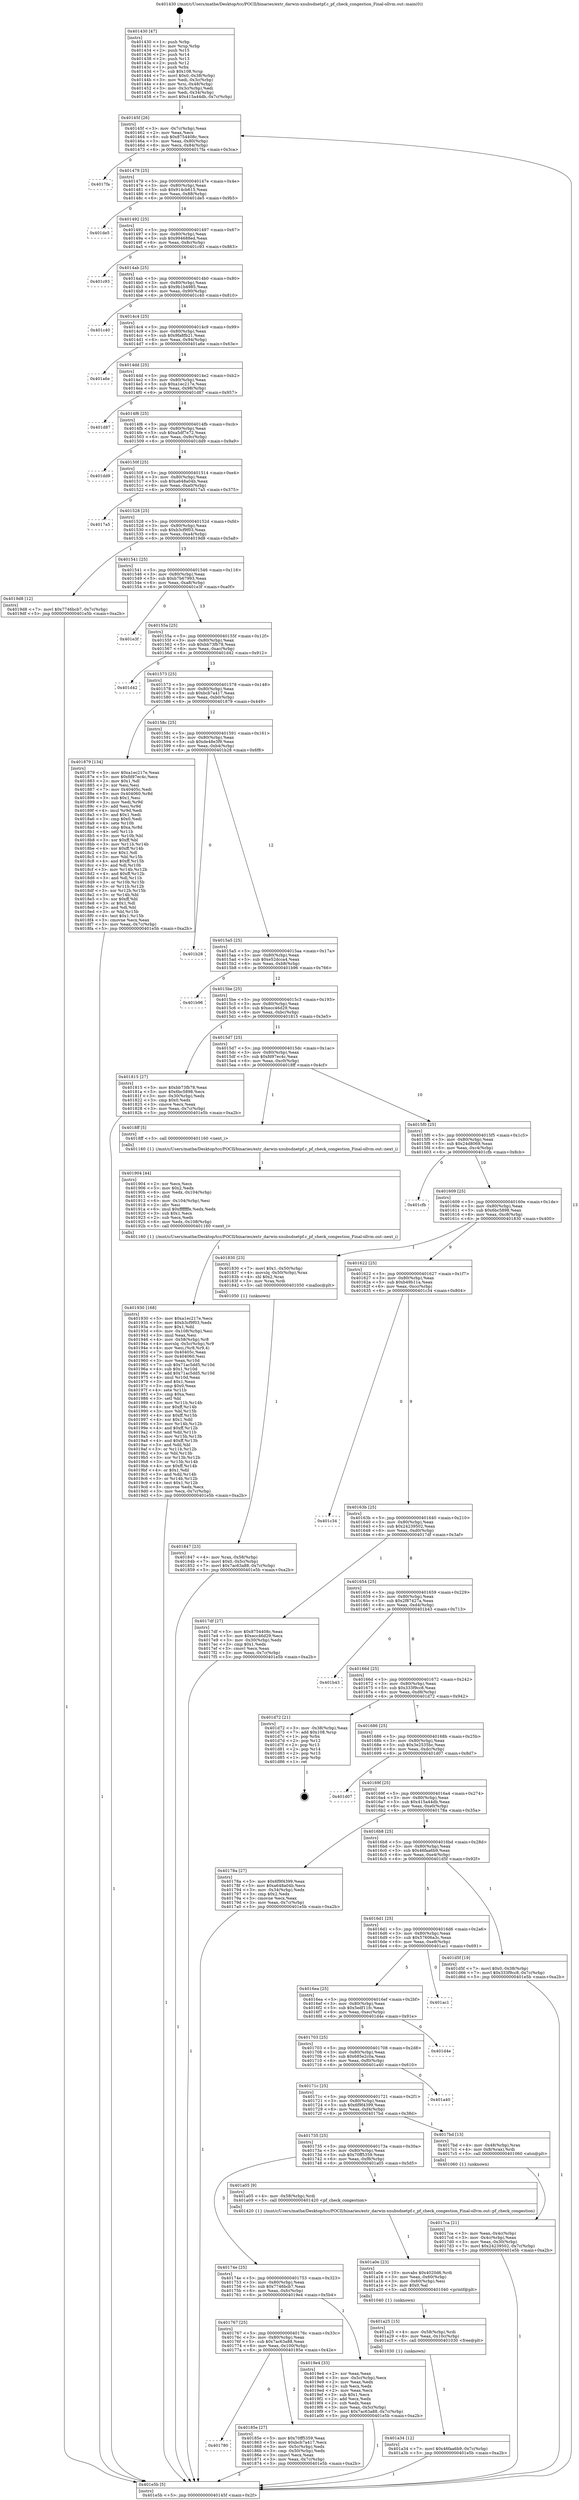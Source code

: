 digraph "0x401430" {
  label = "0x401430 (/mnt/c/Users/mathe/Desktop/tcc/POCII/binaries/extr_darwin-xnubsdnetpf.c_pf_check_congestion_Final-ollvm.out::main(0))"
  labelloc = "t"
  node[shape=record]

  Entry [label="",width=0.3,height=0.3,shape=circle,fillcolor=black,style=filled]
  "0x40145f" [label="{
     0x40145f [26]\l
     | [instrs]\l
     &nbsp;&nbsp;0x40145f \<+3\>: mov -0x7c(%rbp),%eax\l
     &nbsp;&nbsp;0x401462 \<+2\>: mov %eax,%ecx\l
     &nbsp;&nbsp;0x401464 \<+6\>: sub $0x8754408c,%ecx\l
     &nbsp;&nbsp;0x40146a \<+3\>: mov %eax,-0x80(%rbp)\l
     &nbsp;&nbsp;0x40146d \<+6\>: mov %ecx,-0x84(%rbp)\l
     &nbsp;&nbsp;0x401473 \<+6\>: je 00000000004017fa \<main+0x3ca\>\l
  }"]
  "0x4017fa" [label="{
     0x4017fa\l
  }", style=dashed]
  "0x401479" [label="{
     0x401479 [25]\l
     | [instrs]\l
     &nbsp;&nbsp;0x401479 \<+5\>: jmp 000000000040147e \<main+0x4e\>\l
     &nbsp;&nbsp;0x40147e \<+3\>: mov -0x80(%rbp),%eax\l
     &nbsp;&nbsp;0x401481 \<+5\>: sub $0x914cb615,%eax\l
     &nbsp;&nbsp;0x401486 \<+6\>: mov %eax,-0x88(%rbp)\l
     &nbsp;&nbsp;0x40148c \<+6\>: je 0000000000401de5 \<main+0x9b5\>\l
  }"]
  Exit [label="",width=0.3,height=0.3,shape=circle,fillcolor=black,style=filled,peripheries=2]
  "0x401de5" [label="{
     0x401de5\l
  }", style=dashed]
  "0x401492" [label="{
     0x401492 [25]\l
     | [instrs]\l
     &nbsp;&nbsp;0x401492 \<+5\>: jmp 0000000000401497 \<main+0x67\>\l
     &nbsp;&nbsp;0x401497 \<+3\>: mov -0x80(%rbp),%eax\l
     &nbsp;&nbsp;0x40149a \<+5\>: sub $0x994688ed,%eax\l
     &nbsp;&nbsp;0x40149f \<+6\>: mov %eax,-0x8c(%rbp)\l
     &nbsp;&nbsp;0x4014a5 \<+6\>: je 0000000000401c93 \<main+0x863\>\l
  }"]
  "0x401a34" [label="{
     0x401a34 [12]\l
     | [instrs]\l
     &nbsp;&nbsp;0x401a34 \<+7\>: movl $0x46faa6b9,-0x7c(%rbp)\l
     &nbsp;&nbsp;0x401a3b \<+5\>: jmp 0000000000401e5b \<main+0xa2b\>\l
  }"]
  "0x401c93" [label="{
     0x401c93\l
  }", style=dashed]
  "0x4014ab" [label="{
     0x4014ab [25]\l
     | [instrs]\l
     &nbsp;&nbsp;0x4014ab \<+5\>: jmp 00000000004014b0 \<main+0x80\>\l
     &nbsp;&nbsp;0x4014b0 \<+3\>: mov -0x80(%rbp),%eax\l
     &nbsp;&nbsp;0x4014b3 \<+5\>: sub $0x9b1b4985,%eax\l
     &nbsp;&nbsp;0x4014b8 \<+6\>: mov %eax,-0x90(%rbp)\l
     &nbsp;&nbsp;0x4014be \<+6\>: je 0000000000401c40 \<main+0x810\>\l
  }"]
  "0x401a25" [label="{
     0x401a25 [15]\l
     | [instrs]\l
     &nbsp;&nbsp;0x401a25 \<+4\>: mov -0x58(%rbp),%rdi\l
     &nbsp;&nbsp;0x401a29 \<+6\>: mov %eax,-0x10c(%rbp)\l
     &nbsp;&nbsp;0x401a2f \<+5\>: call 0000000000401030 \<free@plt\>\l
     | [calls]\l
     &nbsp;&nbsp;0x401030 \{1\} (unknown)\l
  }"]
  "0x401c40" [label="{
     0x401c40\l
  }", style=dashed]
  "0x4014c4" [label="{
     0x4014c4 [25]\l
     | [instrs]\l
     &nbsp;&nbsp;0x4014c4 \<+5\>: jmp 00000000004014c9 \<main+0x99\>\l
     &nbsp;&nbsp;0x4014c9 \<+3\>: mov -0x80(%rbp),%eax\l
     &nbsp;&nbsp;0x4014cc \<+5\>: sub $0x9fa8fb21,%eax\l
     &nbsp;&nbsp;0x4014d1 \<+6\>: mov %eax,-0x94(%rbp)\l
     &nbsp;&nbsp;0x4014d7 \<+6\>: je 0000000000401a6e \<main+0x63e\>\l
  }"]
  "0x401a0e" [label="{
     0x401a0e [23]\l
     | [instrs]\l
     &nbsp;&nbsp;0x401a0e \<+10\>: movabs $0x4020d6,%rdi\l
     &nbsp;&nbsp;0x401a18 \<+3\>: mov %eax,-0x60(%rbp)\l
     &nbsp;&nbsp;0x401a1b \<+3\>: mov -0x60(%rbp),%esi\l
     &nbsp;&nbsp;0x401a1e \<+2\>: mov $0x0,%al\l
     &nbsp;&nbsp;0x401a20 \<+5\>: call 0000000000401040 \<printf@plt\>\l
     | [calls]\l
     &nbsp;&nbsp;0x401040 \{1\} (unknown)\l
  }"]
  "0x401a6e" [label="{
     0x401a6e\l
  }", style=dashed]
  "0x4014dd" [label="{
     0x4014dd [25]\l
     | [instrs]\l
     &nbsp;&nbsp;0x4014dd \<+5\>: jmp 00000000004014e2 \<main+0xb2\>\l
     &nbsp;&nbsp;0x4014e2 \<+3\>: mov -0x80(%rbp),%eax\l
     &nbsp;&nbsp;0x4014e5 \<+5\>: sub $0xa1ec217e,%eax\l
     &nbsp;&nbsp;0x4014ea \<+6\>: mov %eax,-0x98(%rbp)\l
     &nbsp;&nbsp;0x4014f0 \<+6\>: je 0000000000401d87 \<main+0x957\>\l
  }"]
  "0x401930" [label="{
     0x401930 [168]\l
     | [instrs]\l
     &nbsp;&nbsp;0x401930 \<+5\>: mov $0xa1ec217e,%ecx\l
     &nbsp;&nbsp;0x401935 \<+5\>: mov $0xb3cf9f03,%edx\l
     &nbsp;&nbsp;0x40193a \<+3\>: mov $0x1,%dil\l
     &nbsp;&nbsp;0x40193d \<+6\>: mov -0x108(%rbp),%esi\l
     &nbsp;&nbsp;0x401943 \<+3\>: imul %eax,%esi\l
     &nbsp;&nbsp;0x401946 \<+4\>: mov -0x58(%rbp),%r8\l
     &nbsp;&nbsp;0x40194a \<+4\>: movslq -0x5c(%rbp),%r9\l
     &nbsp;&nbsp;0x40194e \<+4\>: mov %esi,(%r8,%r9,4)\l
     &nbsp;&nbsp;0x401952 \<+7\>: mov 0x40405c,%eax\l
     &nbsp;&nbsp;0x401959 \<+7\>: mov 0x404060,%esi\l
     &nbsp;&nbsp;0x401960 \<+3\>: mov %eax,%r10d\l
     &nbsp;&nbsp;0x401963 \<+7\>: sub $0x71ac5dd5,%r10d\l
     &nbsp;&nbsp;0x40196a \<+4\>: sub $0x1,%r10d\l
     &nbsp;&nbsp;0x40196e \<+7\>: add $0x71ac5dd5,%r10d\l
     &nbsp;&nbsp;0x401975 \<+4\>: imul %r10d,%eax\l
     &nbsp;&nbsp;0x401979 \<+3\>: and $0x1,%eax\l
     &nbsp;&nbsp;0x40197c \<+3\>: cmp $0x0,%eax\l
     &nbsp;&nbsp;0x40197f \<+4\>: sete %r11b\l
     &nbsp;&nbsp;0x401983 \<+3\>: cmp $0xa,%esi\l
     &nbsp;&nbsp;0x401986 \<+3\>: setl %bl\l
     &nbsp;&nbsp;0x401989 \<+3\>: mov %r11b,%r14b\l
     &nbsp;&nbsp;0x40198c \<+4\>: xor $0xff,%r14b\l
     &nbsp;&nbsp;0x401990 \<+3\>: mov %bl,%r15b\l
     &nbsp;&nbsp;0x401993 \<+4\>: xor $0xff,%r15b\l
     &nbsp;&nbsp;0x401997 \<+4\>: xor $0x1,%dil\l
     &nbsp;&nbsp;0x40199b \<+3\>: mov %r14b,%r12b\l
     &nbsp;&nbsp;0x40199e \<+4\>: and $0xff,%r12b\l
     &nbsp;&nbsp;0x4019a2 \<+3\>: and %dil,%r11b\l
     &nbsp;&nbsp;0x4019a5 \<+3\>: mov %r15b,%r13b\l
     &nbsp;&nbsp;0x4019a8 \<+4\>: and $0xff,%r13b\l
     &nbsp;&nbsp;0x4019ac \<+3\>: and %dil,%bl\l
     &nbsp;&nbsp;0x4019af \<+3\>: or %r11b,%r12b\l
     &nbsp;&nbsp;0x4019b2 \<+3\>: or %bl,%r13b\l
     &nbsp;&nbsp;0x4019b5 \<+3\>: xor %r13b,%r12b\l
     &nbsp;&nbsp;0x4019b8 \<+3\>: or %r15b,%r14b\l
     &nbsp;&nbsp;0x4019bb \<+4\>: xor $0xff,%r14b\l
     &nbsp;&nbsp;0x4019bf \<+4\>: or $0x1,%dil\l
     &nbsp;&nbsp;0x4019c3 \<+3\>: and %dil,%r14b\l
     &nbsp;&nbsp;0x4019c6 \<+3\>: or %r14b,%r12b\l
     &nbsp;&nbsp;0x4019c9 \<+4\>: test $0x1,%r12b\l
     &nbsp;&nbsp;0x4019cd \<+3\>: cmovne %edx,%ecx\l
     &nbsp;&nbsp;0x4019d0 \<+3\>: mov %ecx,-0x7c(%rbp)\l
     &nbsp;&nbsp;0x4019d3 \<+5\>: jmp 0000000000401e5b \<main+0xa2b\>\l
  }"]
  "0x401d87" [label="{
     0x401d87\l
  }", style=dashed]
  "0x4014f6" [label="{
     0x4014f6 [25]\l
     | [instrs]\l
     &nbsp;&nbsp;0x4014f6 \<+5\>: jmp 00000000004014fb \<main+0xcb\>\l
     &nbsp;&nbsp;0x4014fb \<+3\>: mov -0x80(%rbp),%eax\l
     &nbsp;&nbsp;0x4014fe \<+5\>: sub $0xa5df7e72,%eax\l
     &nbsp;&nbsp;0x401503 \<+6\>: mov %eax,-0x9c(%rbp)\l
     &nbsp;&nbsp;0x401509 \<+6\>: je 0000000000401dd9 \<main+0x9a9\>\l
  }"]
  "0x401904" [label="{
     0x401904 [44]\l
     | [instrs]\l
     &nbsp;&nbsp;0x401904 \<+2\>: xor %ecx,%ecx\l
     &nbsp;&nbsp;0x401906 \<+5\>: mov $0x2,%edx\l
     &nbsp;&nbsp;0x40190b \<+6\>: mov %edx,-0x104(%rbp)\l
     &nbsp;&nbsp;0x401911 \<+1\>: cltd\l
     &nbsp;&nbsp;0x401912 \<+6\>: mov -0x104(%rbp),%esi\l
     &nbsp;&nbsp;0x401918 \<+2\>: idiv %esi\l
     &nbsp;&nbsp;0x40191a \<+6\>: imul $0xfffffffe,%edx,%edx\l
     &nbsp;&nbsp;0x401920 \<+3\>: sub $0x1,%ecx\l
     &nbsp;&nbsp;0x401923 \<+2\>: sub %ecx,%edx\l
     &nbsp;&nbsp;0x401925 \<+6\>: mov %edx,-0x108(%rbp)\l
     &nbsp;&nbsp;0x40192b \<+5\>: call 0000000000401160 \<next_i\>\l
     | [calls]\l
     &nbsp;&nbsp;0x401160 \{1\} (/mnt/c/Users/mathe/Desktop/tcc/POCII/binaries/extr_darwin-xnubsdnetpf.c_pf_check_congestion_Final-ollvm.out::next_i)\l
  }"]
  "0x401dd9" [label="{
     0x401dd9\l
  }", style=dashed]
  "0x40150f" [label="{
     0x40150f [25]\l
     | [instrs]\l
     &nbsp;&nbsp;0x40150f \<+5\>: jmp 0000000000401514 \<main+0xe4\>\l
     &nbsp;&nbsp;0x401514 \<+3\>: mov -0x80(%rbp),%eax\l
     &nbsp;&nbsp;0x401517 \<+5\>: sub $0xa648a04b,%eax\l
     &nbsp;&nbsp;0x40151c \<+6\>: mov %eax,-0xa0(%rbp)\l
     &nbsp;&nbsp;0x401522 \<+6\>: je 00000000004017a5 \<main+0x375\>\l
  }"]
  "0x401780" [label="{
     0x401780\l
  }", style=dashed]
  "0x4017a5" [label="{
     0x4017a5\l
  }", style=dashed]
  "0x401528" [label="{
     0x401528 [25]\l
     | [instrs]\l
     &nbsp;&nbsp;0x401528 \<+5\>: jmp 000000000040152d \<main+0xfd\>\l
     &nbsp;&nbsp;0x40152d \<+3\>: mov -0x80(%rbp),%eax\l
     &nbsp;&nbsp;0x401530 \<+5\>: sub $0xb3cf9f03,%eax\l
     &nbsp;&nbsp;0x401535 \<+6\>: mov %eax,-0xa4(%rbp)\l
     &nbsp;&nbsp;0x40153b \<+6\>: je 00000000004019d8 \<main+0x5a8\>\l
  }"]
  "0x40185e" [label="{
     0x40185e [27]\l
     | [instrs]\l
     &nbsp;&nbsp;0x40185e \<+5\>: mov $0x70ff5359,%eax\l
     &nbsp;&nbsp;0x401863 \<+5\>: mov $0xbcb7a417,%ecx\l
     &nbsp;&nbsp;0x401868 \<+3\>: mov -0x5c(%rbp),%edx\l
     &nbsp;&nbsp;0x40186b \<+3\>: cmp -0x50(%rbp),%edx\l
     &nbsp;&nbsp;0x40186e \<+3\>: cmovl %ecx,%eax\l
     &nbsp;&nbsp;0x401871 \<+3\>: mov %eax,-0x7c(%rbp)\l
     &nbsp;&nbsp;0x401874 \<+5\>: jmp 0000000000401e5b \<main+0xa2b\>\l
  }"]
  "0x4019d8" [label="{
     0x4019d8 [12]\l
     | [instrs]\l
     &nbsp;&nbsp;0x4019d8 \<+7\>: movl $0x7746bcb7,-0x7c(%rbp)\l
     &nbsp;&nbsp;0x4019df \<+5\>: jmp 0000000000401e5b \<main+0xa2b\>\l
  }"]
  "0x401541" [label="{
     0x401541 [25]\l
     | [instrs]\l
     &nbsp;&nbsp;0x401541 \<+5\>: jmp 0000000000401546 \<main+0x116\>\l
     &nbsp;&nbsp;0x401546 \<+3\>: mov -0x80(%rbp),%eax\l
     &nbsp;&nbsp;0x401549 \<+5\>: sub $0xb7b67993,%eax\l
     &nbsp;&nbsp;0x40154e \<+6\>: mov %eax,-0xa8(%rbp)\l
     &nbsp;&nbsp;0x401554 \<+6\>: je 0000000000401e3f \<main+0xa0f\>\l
  }"]
  "0x401767" [label="{
     0x401767 [25]\l
     | [instrs]\l
     &nbsp;&nbsp;0x401767 \<+5\>: jmp 000000000040176c \<main+0x33c\>\l
     &nbsp;&nbsp;0x40176c \<+3\>: mov -0x80(%rbp),%eax\l
     &nbsp;&nbsp;0x40176f \<+5\>: sub $0x7ac63a88,%eax\l
     &nbsp;&nbsp;0x401774 \<+6\>: mov %eax,-0x100(%rbp)\l
     &nbsp;&nbsp;0x40177a \<+6\>: je 000000000040185e \<main+0x42e\>\l
  }"]
  "0x401e3f" [label="{
     0x401e3f\l
  }", style=dashed]
  "0x40155a" [label="{
     0x40155a [25]\l
     | [instrs]\l
     &nbsp;&nbsp;0x40155a \<+5\>: jmp 000000000040155f \<main+0x12f\>\l
     &nbsp;&nbsp;0x40155f \<+3\>: mov -0x80(%rbp),%eax\l
     &nbsp;&nbsp;0x401562 \<+5\>: sub $0xbb73fb78,%eax\l
     &nbsp;&nbsp;0x401567 \<+6\>: mov %eax,-0xac(%rbp)\l
     &nbsp;&nbsp;0x40156d \<+6\>: je 0000000000401d42 \<main+0x912\>\l
  }"]
  "0x4019e4" [label="{
     0x4019e4 [33]\l
     | [instrs]\l
     &nbsp;&nbsp;0x4019e4 \<+2\>: xor %eax,%eax\l
     &nbsp;&nbsp;0x4019e6 \<+3\>: mov -0x5c(%rbp),%ecx\l
     &nbsp;&nbsp;0x4019e9 \<+2\>: mov %eax,%edx\l
     &nbsp;&nbsp;0x4019eb \<+2\>: sub %ecx,%edx\l
     &nbsp;&nbsp;0x4019ed \<+2\>: mov %eax,%ecx\l
     &nbsp;&nbsp;0x4019ef \<+3\>: sub $0x1,%ecx\l
     &nbsp;&nbsp;0x4019f2 \<+2\>: add %ecx,%edx\l
     &nbsp;&nbsp;0x4019f4 \<+2\>: sub %edx,%eax\l
     &nbsp;&nbsp;0x4019f6 \<+3\>: mov %eax,-0x5c(%rbp)\l
     &nbsp;&nbsp;0x4019f9 \<+7\>: movl $0x7ac63a88,-0x7c(%rbp)\l
     &nbsp;&nbsp;0x401a00 \<+5\>: jmp 0000000000401e5b \<main+0xa2b\>\l
  }"]
  "0x401d42" [label="{
     0x401d42\l
  }", style=dashed]
  "0x401573" [label="{
     0x401573 [25]\l
     | [instrs]\l
     &nbsp;&nbsp;0x401573 \<+5\>: jmp 0000000000401578 \<main+0x148\>\l
     &nbsp;&nbsp;0x401578 \<+3\>: mov -0x80(%rbp),%eax\l
     &nbsp;&nbsp;0x40157b \<+5\>: sub $0xbcb7a417,%eax\l
     &nbsp;&nbsp;0x401580 \<+6\>: mov %eax,-0xb0(%rbp)\l
     &nbsp;&nbsp;0x401586 \<+6\>: je 0000000000401879 \<main+0x449\>\l
  }"]
  "0x40174e" [label="{
     0x40174e [25]\l
     | [instrs]\l
     &nbsp;&nbsp;0x40174e \<+5\>: jmp 0000000000401753 \<main+0x323\>\l
     &nbsp;&nbsp;0x401753 \<+3\>: mov -0x80(%rbp),%eax\l
     &nbsp;&nbsp;0x401756 \<+5\>: sub $0x7746bcb7,%eax\l
     &nbsp;&nbsp;0x40175b \<+6\>: mov %eax,-0xfc(%rbp)\l
     &nbsp;&nbsp;0x401761 \<+6\>: je 00000000004019e4 \<main+0x5b4\>\l
  }"]
  "0x401879" [label="{
     0x401879 [134]\l
     | [instrs]\l
     &nbsp;&nbsp;0x401879 \<+5\>: mov $0xa1ec217e,%eax\l
     &nbsp;&nbsp;0x40187e \<+5\>: mov $0xfd97ec4c,%ecx\l
     &nbsp;&nbsp;0x401883 \<+2\>: mov $0x1,%dl\l
     &nbsp;&nbsp;0x401885 \<+2\>: xor %esi,%esi\l
     &nbsp;&nbsp;0x401887 \<+7\>: mov 0x40405c,%edi\l
     &nbsp;&nbsp;0x40188e \<+8\>: mov 0x404060,%r8d\l
     &nbsp;&nbsp;0x401896 \<+3\>: sub $0x1,%esi\l
     &nbsp;&nbsp;0x401899 \<+3\>: mov %edi,%r9d\l
     &nbsp;&nbsp;0x40189c \<+3\>: add %esi,%r9d\l
     &nbsp;&nbsp;0x40189f \<+4\>: imul %r9d,%edi\l
     &nbsp;&nbsp;0x4018a3 \<+3\>: and $0x1,%edi\l
     &nbsp;&nbsp;0x4018a6 \<+3\>: cmp $0x0,%edi\l
     &nbsp;&nbsp;0x4018a9 \<+4\>: sete %r10b\l
     &nbsp;&nbsp;0x4018ad \<+4\>: cmp $0xa,%r8d\l
     &nbsp;&nbsp;0x4018b1 \<+4\>: setl %r11b\l
     &nbsp;&nbsp;0x4018b5 \<+3\>: mov %r10b,%bl\l
     &nbsp;&nbsp;0x4018b8 \<+3\>: xor $0xff,%bl\l
     &nbsp;&nbsp;0x4018bb \<+3\>: mov %r11b,%r14b\l
     &nbsp;&nbsp;0x4018be \<+4\>: xor $0xff,%r14b\l
     &nbsp;&nbsp;0x4018c2 \<+3\>: xor $0x1,%dl\l
     &nbsp;&nbsp;0x4018c5 \<+3\>: mov %bl,%r15b\l
     &nbsp;&nbsp;0x4018c8 \<+4\>: and $0xff,%r15b\l
     &nbsp;&nbsp;0x4018cc \<+3\>: and %dl,%r10b\l
     &nbsp;&nbsp;0x4018cf \<+3\>: mov %r14b,%r12b\l
     &nbsp;&nbsp;0x4018d2 \<+4\>: and $0xff,%r12b\l
     &nbsp;&nbsp;0x4018d6 \<+3\>: and %dl,%r11b\l
     &nbsp;&nbsp;0x4018d9 \<+3\>: or %r10b,%r15b\l
     &nbsp;&nbsp;0x4018dc \<+3\>: or %r11b,%r12b\l
     &nbsp;&nbsp;0x4018df \<+3\>: xor %r12b,%r15b\l
     &nbsp;&nbsp;0x4018e2 \<+3\>: or %r14b,%bl\l
     &nbsp;&nbsp;0x4018e5 \<+3\>: xor $0xff,%bl\l
     &nbsp;&nbsp;0x4018e8 \<+3\>: or $0x1,%dl\l
     &nbsp;&nbsp;0x4018eb \<+2\>: and %dl,%bl\l
     &nbsp;&nbsp;0x4018ed \<+3\>: or %bl,%r15b\l
     &nbsp;&nbsp;0x4018f0 \<+4\>: test $0x1,%r15b\l
     &nbsp;&nbsp;0x4018f4 \<+3\>: cmovne %ecx,%eax\l
     &nbsp;&nbsp;0x4018f7 \<+3\>: mov %eax,-0x7c(%rbp)\l
     &nbsp;&nbsp;0x4018fa \<+5\>: jmp 0000000000401e5b \<main+0xa2b\>\l
  }"]
  "0x40158c" [label="{
     0x40158c [25]\l
     | [instrs]\l
     &nbsp;&nbsp;0x40158c \<+5\>: jmp 0000000000401591 \<main+0x161\>\l
     &nbsp;&nbsp;0x401591 \<+3\>: mov -0x80(%rbp),%eax\l
     &nbsp;&nbsp;0x401594 \<+5\>: sub $0xde48e3f9,%eax\l
     &nbsp;&nbsp;0x401599 \<+6\>: mov %eax,-0xb4(%rbp)\l
     &nbsp;&nbsp;0x40159f \<+6\>: je 0000000000401b28 \<main+0x6f8\>\l
  }"]
  "0x401a05" [label="{
     0x401a05 [9]\l
     | [instrs]\l
     &nbsp;&nbsp;0x401a05 \<+4\>: mov -0x58(%rbp),%rdi\l
     &nbsp;&nbsp;0x401a09 \<+5\>: call 0000000000401420 \<pf_check_congestion\>\l
     | [calls]\l
     &nbsp;&nbsp;0x401420 \{1\} (/mnt/c/Users/mathe/Desktop/tcc/POCII/binaries/extr_darwin-xnubsdnetpf.c_pf_check_congestion_Final-ollvm.out::pf_check_congestion)\l
  }"]
  "0x401b28" [label="{
     0x401b28\l
  }", style=dashed]
  "0x4015a5" [label="{
     0x4015a5 [25]\l
     | [instrs]\l
     &nbsp;&nbsp;0x4015a5 \<+5\>: jmp 00000000004015aa \<main+0x17a\>\l
     &nbsp;&nbsp;0x4015aa \<+3\>: mov -0x80(%rbp),%eax\l
     &nbsp;&nbsp;0x4015ad \<+5\>: sub $0xe52dcca4,%eax\l
     &nbsp;&nbsp;0x4015b2 \<+6\>: mov %eax,-0xb8(%rbp)\l
     &nbsp;&nbsp;0x4015b8 \<+6\>: je 0000000000401b96 \<main+0x766\>\l
  }"]
  "0x401847" [label="{
     0x401847 [23]\l
     | [instrs]\l
     &nbsp;&nbsp;0x401847 \<+4\>: mov %rax,-0x58(%rbp)\l
     &nbsp;&nbsp;0x40184b \<+7\>: movl $0x0,-0x5c(%rbp)\l
     &nbsp;&nbsp;0x401852 \<+7\>: movl $0x7ac63a88,-0x7c(%rbp)\l
     &nbsp;&nbsp;0x401859 \<+5\>: jmp 0000000000401e5b \<main+0xa2b\>\l
  }"]
  "0x401b96" [label="{
     0x401b96\l
  }", style=dashed]
  "0x4015be" [label="{
     0x4015be [25]\l
     | [instrs]\l
     &nbsp;&nbsp;0x4015be \<+5\>: jmp 00000000004015c3 \<main+0x193\>\l
     &nbsp;&nbsp;0x4015c3 \<+3\>: mov -0x80(%rbp),%eax\l
     &nbsp;&nbsp;0x4015c6 \<+5\>: sub $0xecc46d29,%eax\l
     &nbsp;&nbsp;0x4015cb \<+6\>: mov %eax,-0xbc(%rbp)\l
     &nbsp;&nbsp;0x4015d1 \<+6\>: je 0000000000401815 \<main+0x3e5\>\l
  }"]
  "0x4017ca" [label="{
     0x4017ca [21]\l
     | [instrs]\l
     &nbsp;&nbsp;0x4017ca \<+3\>: mov %eax,-0x4c(%rbp)\l
     &nbsp;&nbsp;0x4017cd \<+3\>: mov -0x4c(%rbp),%eax\l
     &nbsp;&nbsp;0x4017d0 \<+3\>: mov %eax,-0x30(%rbp)\l
     &nbsp;&nbsp;0x4017d3 \<+7\>: movl $0x24239502,-0x7c(%rbp)\l
     &nbsp;&nbsp;0x4017da \<+5\>: jmp 0000000000401e5b \<main+0xa2b\>\l
  }"]
  "0x401815" [label="{
     0x401815 [27]\l
     | [instrs]\l
     &nbsp;&nbsp;0x401815 \<+5\>: mov $0xbb73fb78,%eax\l
     &nbsp;&nbsp;0x40181a \<+5\>: mov $0x6bc5898,%ecx\l
     &nbsp;&nbsp;0x40181f \<+3\>: mov -0x30(%rbp),%edx\l
     &nbsp;&nbsp;0x401822 \<+3\>: cmp $0x0,%edx\l
     &nbsp;&nbsp;0x401825 \<+3\>: cmove %ecx,%eax\l
     &nbsp;&nbsp;0x401828 \<+3\>: mov %eax,-0x7c(%rbp)\l
     &nbsp;&nbsp;0x40182b \<+5\>: jmp 0000000000401e5b \<main+0xa2b\>\l
  }"]
  "0x4015d7" [label="{
     0x4015d7 [25]\l
     | [instrs]\l
     &nbsp;&nbsp;0x4015d7 \<+5\>: jmp 00000000004015dc \<main+0x1ac\>\l
     &nbsp;&nbsp;0x4015dc \<+3\>: mov -0x80(%rbp),%eax\l
     &nbsp;&nbsp;0x4015df \<+5\>: sub $0xfd97ec4c,%eax\l
     &nbsp;&nbsp;0x4015e4 \<+6\>: mov %eax,-0xc0(%rbp)\l
     &nbsp;&nbsp;0x4015ea \<+6\>: je 00000000004018ff \<main+0x4cf\>\l
  }"]
  "0x401735" [label="{
     0x401735 [25]\l
     | [instrs]\l
     &nbsp;&nbsp;0x401735 \<+5\>: jmp 000000000040173a \<main+0x30a\>\l
     &nbsp;&nbsp;0x40173a \<+3\>: mov -0x80(%rbp),%eax\l
     &nbsp;&nbsp;0x40173d \<+5\>: sub $0x70ff5359,%eax\l
     &nbsp;&nbsp;0x401742 \<+6\>: mov %eax,-0xf8(%rbp)\l
     &nbsp;&nbsp;0x401748 \<+6\>: je 0000000000401a05 \<main+0x5d5\>\l
  }"]
  "0x4018ff" [label="{
     0x4018ff [5]\l
     | [instrs]\l
     &nbsp;&nbsp;0x4018ff \<+5\>: call 0000000000401160 \<next_i\>\l
     | [calls]\l
     &nbsp;&nbsp;0x401160 \{1\} (/mnt/c/Users/mathe/Desktop/tcc/POCII/binaries/extr_darwin-xnubsdnetpf.c_pf_check_congestion_Final-ollvm.out::next_i)\l
  }"]
  "0x4015f0" [label="{
     0x4015f0 [25]\l
     | [instrs]\l
     &nbsp;&nbsp;0x4015f0 \<+5\>: jmp 00000000004015f5 \<main+0x1c5\>\l
     &nbsp;&nbsp;0x4015f5 \<+3\>: mov -0x80(%rbp),%eax\l
     &nbsp;&nbsp;0x4015f8 \<+5\>: sub $0x24d8069,%eax\l
     &nbsp;&nbsp;0x4015fd \<+6\>: mov %eax,-0xc4(%rbp)\l
     &nbsp;&nbsp;0x401603 \<+6\>: je 0000000000401cfb \<main+0x8cb\>\l
  }"]
  "0x4017bd" [label="{
     0x4017bd [13]\l
     | [instrs]\l
     &nbsp;&nbsp;0x4017bd \<+4\>: mov -0x48(%rbp),%rax\l
     &nbsp;&nbsp;0x4017c1 \<+4\>: mov 0x8(%rax),%rdi\l
     &nbsp;&nbsp;0x4017c5 \<+5\>: call 0000000000401060 \<atoi@plt\>\l
     | [calls]\l
     &nbsp;&nbsp;0x401060 \{1\} (unknown)\l
  }"]
  "0x401cfb" [label="{
     0x401cfb\l
  }", style=dashed]
  "0x401609" [label="{
     0x401609 [25]\l
     | [instrs]\l
     &nbsp;&nbsp;0x401609 \<+5\>: jmp 000000000040160e \<main+0x1de\>\l
     &nbsp;&nbsp;0x40160e \<+3\>: mov -0x80(%rbp),%eax\l
     &nbsp;&nbsp;0x401611 \<+5\>: sub $0x6bc5898,%eax\l
     &nbsp;&nbsp;0x401616 \<+6\>: mov %eax,-0xc8(%rbp)\l
     &nbsp;&nbsp;0x40161c \<+6\>: je 0000000000401830 \<main+0x400\>\l
  }"]
  "0x40171c" [label="{
     0x40171c [25]\l
     | [instrs]\l
     &nbsp;&nbsp;0x40171c \<+5\>: jmp 0000000000401721 \<main+0x2f1\>\l
     &nbsp;&nbsp;0x401721 \<+3\>: mov -0x80(%rbp),%eax\l
     &nbsp;&nbsp;0x401724 \<+5\>: sub $0x6f9f4399,%eax\l
     &nbsp;&nbsp;0x401729 \<+6\>: mov %eax,-0xf4(%rbp)\l
     &nbsp;&nbsp;0x40172f \<+6\>: je 00000000004017bd \<main+0x38d\>\l
  }"]
  "0x401830" [label="{
     0x401830 [23]\l
     | [instrs]\l
     &nbsp;&nbsp;0x401830 \<+7\>: movl $0x1,-0x50(%rbp)\l
     &nbsp;&nbsp;0x401837 \<+4\>: movslq -0x50(%rbp),%rax\l
     &nbsp;&nbsp;0x40183b \<+4\>: shl $0x2,%rax\l
     &nbsp;&nbsp;0x40183f \<+3\>: mov %rax,%rdi\l
     &nbsp;&nbsp;0x401842 \<+5\>: call 0000000000401050 \<malloc@plt\>\l
     | [calls]\l
     &nbsp;&nbsp;0x401050 \{1\} (unknown)\l
  }"]
  "0x401622" [label="{
     0x401622 [25]\l
     | [instrs]\l
     &nbsp;&nbsp;0x401622 \<+5\>: jmp 0000000000401627 \<main+0x1f7\>\l
     &nbsp;&nbsp;0x401627 \<+3\>: mov -0x80(%rbp),%eax\l
     &nbsp;&nbsp;0x40162a \<+5\>: sub $0xb49b11a,%eax\l
     &nbsp;&nbsp;0x40162f \<+6\>: mov %eax,-0xcc(%rbp)\l
     &nbsp;&nbsp;0x401635 \<+6\>: je 0000000000401c34 \<main+0x804\>\l
  }"]
  "0x401a40" [label="{
     0x401a40\l
  }", style=dashed]
  "0x401c34" [label="{
     0x401c34\l
  }", style=dashed]
  "0x40163b" [label="{
     0x40163b [25]\l
     | [instrs]\l
     &nbsp;&nbsp;0x40163b \<+5\>: jmp 0000000000401640 \<main+0x210\>\l
     &nbsp;&nbsp;0x401640 \<+3\>: mov -0x80(%rbp),%eax\l
     &nbsp;&nbsp;0x401643 \<+5\>: sub $0x24239502,%eax\l
     &nbsp;&nbsp;0x401648 \<+6\>: mov %eax,-0xd0(%rbp)\l
     &nbsp;&nbsp;0x40164e \<+6\>: je 00000000004017df \<main+0x3af\>\l
  }"]
  "0x401703" [label="{
     0x401703 [25]\l
     | [instrs]\l
     &nbsp;&nbsp;0x401703 \<+5\>: jmp 0000000000401708 \<main+0x2d8\>\l
     &nbsp;&nbsp;0x401708 \<+3\>: mov -0x80(%rbp),%eax\l
     &nbsp;&nbsp;0x40170b \<+5\>: sub $0x685e2c0a,%eax\l
     &nbsp;&nbsp;0x401710 \<+6\>: mov %eax,-0xf0(%rbp)\l
     &nbsp;&nbsp;0x401716 \<+6\>: je 0000000000401a40 \<main+0x610\>\l
  }"]
  "0x4017df" [label="{
     0x4017df [27]\l
     | [instrs]\l
     &nbsp;&nbsp;0x4017df \<+5\>: mov $0x8754408c,%eax\l
     &nbsp;&nbsp;0x4017e4 \<+5\>: mov $0xecc46d29,%ecx\l
     &nbsp;&nbsp;0x4017e9 \<+3\>: mov -0x30(%rbp),%edx\l
     &nbsp;&nbsp;0x4017ec \<+3\>: cmp $0x1,%edx\l
     &nbsp;&nbsp;0x4017ef \<+3\>: cmovl %ecx,%eax\l
     &nbsp;&nbsp;0x4017f2 \<+3\>: mov %eax,-0x7c(%rbp)\l
     &nbsp;&nbsp;0x4017f5 \<+5\>: jmp 0000000000401e5b \<main+0xa2b\>\l
  }"]
  "0x401654" [label="{
     0x401654 [25]\l
     | [instrs]\l
     &nbsp;&nbsp;0x401654 \<+5\>: jmp 0000000000401659 \<main+0x229\>\l
     &nbsp;&nbsp;0x401659 \<+3\>: mov -0x80(%rbp),%eax\l
     &nbsp;&nbsp;0x40165c \<+5\>: sub $0x2f87427a,%eax\l
     &nbsp;&nbsp;0x401661 \<+6\>: mov %eax,-0xd4(%rbp)\l
     &nbsp;&nbsp;0x401667 \<+6\>: je 0000000000401b43 \<main+0x713\>\l
  }"]
  "0x401d4e" [label="{
     0x401d4e\l
  }", style=dashed]
  "0x401b43" [label="{
     0x401b43\l
  }", style=dashed]
  "0x40166d" [label="{
     0x40166d [25]\l
     | [instrs]\l
     &nbsp;&nbsp;0x40166d \<+5\>: jmp 0000000000401672 \<main+0x242\>\l
     &nbsp;&nbsp;0x401672 \<+3\>: mov -0x80(%rbp),%eax\l
     &nbsp;&nbsp;0x401675 \<+5\>: sub $0x333f9cc8,%eax\l
     &nbsp;&nbsp;0x40167a \<+6\>: mov %eax,-0xd8(%rbp)\l
     &nbsp;&nbsp;0x401680 \<+6\>: je 0000000000401d72 \<main+0x942\>\l
  }"]
  "0x4016ea" [label="{
     0x4016ea [25]\l
     | [instrs]\l
     &nbsp;&nbsp;0x4016ea \<+5\>: jmp 00000000004016ef \<main+0x2bf\>\l
     &nbsp;&nbsp;0x4016ef \<+3\>: mov -0x80(%rbp),%eax\l
     &nbsp;&nbsp;0x4016f2 \<+5\>: sub $0x5edf11fc,%eax\l
     &nbsp;&nbsp;0x4016f7 \<+6\>: mov %eax,-0xec(%rbp)\l
     &nbsp;&nbsp;0x4016fd \<+6\>: je 0000000000401d4e \<main+0x91e\>\l
  }"]
  "0x401d72" [label="{
     0x401d72 [21]\l
     | [instrs]\l
     &nbsp;&nbsp;0x401d72 \<+3\>: mov -0x38(%rbp),%eax\l
     &nbsp;&nbsp;0x401d75 \<+7\>: add $0x108,%rsp\l
     &nbsp;&nbsp;0x401d7c \<+1\>: pop %rbx\l
     &nbsp;&nbsp;0x401d7d \<+2\>: pop %r12\l
     &nbsp;&nbsp;0x401d7f \<+2\>: pop %r13\l
     &nbsp;&nbsp;0x401d81 \<+2\>: pop %r14\l
     &nbsp;&nbsp;0x401d83 \<+2\>: pop %r15\l
     &nbsp;&nbsp;0x401d85 \<+1\>: pop %rbp\l
     &nbsp;&nbsp;0x401d86 \<+1\>: ret\l
  }"]
  "0x401686" [label="{
     0x401686 [25]\l
     | [instrs]\l
     &nbsp;&nbsp;0x401686 \<+5\>: jmp 000000000040168b \<main+0x25b\>\l
     &nbsp;&nbsp;0x40168b \<+3\>: mov -0x80(%rbp),%eax\l
     &nbsp;&nbsp;0x40168e \<+5\>: sub $0x3e2535bc,%eax\l
     &nbsp;&nbsp;0x401693 \<+6\>: mov %eax,-0xdc(%rbp)\l
     &nbsp;&nbsp;0x401699 \<+6\>: je 0000000000401d07 \<main+0x8d7\>\l
  }"]
  "0x401ac1" [label="{
     0x401ac1\l
  }", style=dashed]
  "0x401d07" [label="{
     0x401d07\l
  }", style=dashed]
  "0x40169f" [label="{
     0x40169f [25]\l
     | [instrs]\l
     &nbsp;&nbsp;0x40169f \<+5\>: jmp 00000000004016a4 \<main+0x274\>\l
     &nbsp;&nbsp;0x4016a4 \<+3\>: mov -0x80(%rbp),%eax\l
     &nbsp;&nbsp;0x4016a7 \<+5\>: sub $0x415a44db,%eax\l
     &nbsp;&nbsp;0x4016ac \<+6\>: mov %eax,-0xe0(%rbp)\l
     &nbsp;&nbsp;0x4016b2 \<+6\>: je 000000000040178a \<main+0x35a\>\l
  }"]
  "0x4016d1" [label="{
     0x4016d1 [25]\l
     | [instrs]\l
     &nbsp;&nbsp;0x4016d1 \<+5\>: jmp 00000000004016d6 \<main+0x2a6\>\l
     &nbsp;&nbsp;0x4016d6 \<+3\>: mov -0x80(%rbp),%eax\l
     &nbsp;&nbsp;0x4016d9 \<+5\>: sub $0x57606a3c,%eax\l
     &nbsp;&nbsp;0x4016de \<+6\>: mov %eax,-0xe8(%rbp)\l
     &nbsp;&nbsp;0x4016e4 \<+6\>: je 0000000000401ac1 \<main+0x691\>\l
  }"]
  "0x40178a" [label="{
     0x40178a [27]\l
     | [instrs]\l
     &nbsp;&nbsp;0x40178a \<+5\>: mov $0x6f9f4399,%eax\l
     &nbsp;&nbsp;0x40178f \<+5\>: mov $0xa648a04b,%ecx\l
     &nbsp;&nbsp;0x401794 \<+3\>: mov -0x34(%rbp),%edx\l
     &nbsp;&nbsp;0x401797 \<+3\>: cmp $0x2,%edx\l
     &nbsp;&nbsp;0x40179a \<+3\>: cmovne %ecx,%eax\l
     &nbsp;&nbsp;0x40179d \<+3\>: mov %eax,-0x7c(%rbp)\l
     &nbsp;&nbsp;0x4017a0 \<+5\>: jmp 0000000000401e5b \<main+0xa2b\>\l
  }"]
  "0x4016b8" [label="{
     0x4016b8 [25]\l
     | [instrs]\l
     &nbsp;&nbsp;0x4016b8 \<+5\>: jmp 00000000004016bd \<main+0x28d\>\l
     &nbsp;&nbsp;0x4016bd \<+3\>: mov -0x80(%rbp),%eax\l
     &nbsp;&nbsp;0x4016c0 \<+5\>: sub $0x46faa6b9,%eax\l
     &nbsp;&nbsp;0x4016c5 \<+6\>: mov %eax,-0xe4(%rbp)\l
     &nbsp;&nbsp;0x4016cb \<+6\>: je 0000000000401d5f \<main+0x92f\>\l
  }"]
  "0x401e5b" [label="{
     0x401e5b [5]\l
     | [instrs]\l
     &nbsp;&nbsp;0x401e5b \<+5\>: jmp 000000000040145f \<main+0x2f\>\l
  }"]
  "0x401430" [label="{
     0x401430 [47]\l
     | [instrs]\l
     &nbsp;&nbsp;0x401430 \<+1\>: push %rbp\l
     &nbsp;&nbsp;0x401431 \<+3\>: mov %rsp,%rbp\l
     &nbsp;&nbsp;0x401434 \<+2\>: push %r15\l
     &nbsp;&nbsp;0x401436 \<+2\>: push %r14\l
     &nbsp;&nbsp;0x401438 \<+2\>: push %r13\l
     &nbsp;&nbsp;0x40143a \<+2\>: push %r12\l
     &nbsp;&nbsp;0x40143c \<+1\>: push %rbx\l
     &nbsp;&nbsp;0x40143d \<+7\>: sub $0x108,%rsp\l
     &nbsp;&nbsp;0x401444 \<+7\>: movl $0x0,-0x38(%rbp)\l
     &nbsp;&nbsp;0x40144b \<+3\>: mov %edi,-0x3c(%rbp)\l
     &nbsp;&nbsp;0x40144e \<+4\>: mov %rsi,-0x48(%rbp)\l
     &nbsp;&nbsp;0x401452 \<+3\>: mov -0x3c(%rbp),%edi\l
     &nbsp;&nbsp;0x401455 \<+3\>: mov %edi,-0x34(%rbp)\l
     &nbsp;&nbsp;0x401458 \<+7\>: movl $0x415a44db,-0x7c(%rbp)\l
  }"]
  "0x401d5f" [label="{
     0x401d5f [19]\l
     | [instrs]\l
     &nbsp;&nbsp;0x401d5f \<+7\>: movl $0x0,-0x38(%rbp)\l
     &nbsp;&nbsp;0x401d66 \<+7\>: movl $0x333f9cc8,-0x7c(%rbp)\l
     &nbsp;&nbsp;0x401d6d \<+5\>: jmp 0000000000401e5b \<main+0xa2b\>\l
  }"]
  Entry -> "0x401430" [label=" 1"]
  "0x40145f" -> "0x4017fa" [label=" 0"]
  "0x40145f" -> "0x401479" [label=" 14"]
  "0x401d72" -> Exit [label=" 1"]
  "0x401479" -> "0x401de5" [label=" 0"]
  "0x401479" -> "0x401492" [label=" 14"]
  "0x401d5f" -> "0x401e5b" [label=" 1"]
  "0x401492" -> "0x401c93" [label=" 0"]
  "0x401492" -> "0x4014ab" [label=" 14"]
  "0x401a34" -> "0x401e5b" [label=" 1"]
  "0x4014ab" -> "0x401c40" [label=" 0"]
  "0x4014ab" -> "0x4014c4" [label=" 14"]
  "0x401a25" -> "0x401a34" [label=" 1"]
  "0x4014c4" -> "0x401a6e" [label=" 0"]
  "0x4014c4" -> "0x4014dd" [label=" 14"]
  "0x401a0e" -> "0x401a25" [label=" 1"]
  "0x4014dd" -> "0x401d87" [label=" 0"]
  "0x4014dd" -> "0x4014f6" [label=" 14"]
  "0x401a05" -> "0x401a0e" [label=" 1"]
  "0x4014f6" -> "0x401dd9" [label=" 0"]
  "0x4014f6" -> "0x40150f" [label=" 14"]
  "0x4019e4" -> "0x401e5b" [label=" 1"]
  "0x40150f" -> "0x4017a5" [label=" 0"]
  "0x40150f" -> "0x401528" [label=" 14"]
  "0x4019d8" -> "0x401e5b" [label=" 1"]
  "0x401528" -> "0x4019d8" [label=" 1"]
  "0x401528" -> "0x401541" [label=" 13"]
  "0x401930" -> "0x401e5b" [label=" 1"]
  "0x401541" -> "0x401e3f" [label=" 0"]
  "0x401541" -> "0x40155a" [label=" 13"]
  "0x4018ff" -> "0x401904" [label=" 1"]
  "0x40155a" -> "0x401d42" [label=" 0"]
  "0x40155a" -> "0x401573" [label=" 13"]
  "0x401879" -> "0x401e5b" [label=" 1"]
  "0x401573" -> "0x401879" [label=" 1"]
  "0x401573" -> "0x40158c" [label=" 12"]
  "0x401767" -> "0x401780" [label=" 0"]
  "0x40158c" -> "0x401b28" [label=" 0"]
  "0x40158c" -> "0x4015a5" [label=" 12"]
  "0x401767" -> "0x40185e" [label=" 2"]
  "0x4015a5" -> "0x401b96" [label=" 0"]
  "0x4015a5" -> "0x4015be" [label=" 12"]
  "0x40174e" -> "0x401767" [label=" 2"]
  "0x4015be" -> "0x401815" [label=" 1"]
  "0x4015be" -> "0x4015d7" [label=" 11"]
  "0x40174e" -> "0x4019e4" [label=" 1"]
  "0x4015d7" -> "0x4018ff" [label=" 1"]
  "0x4015d7" -> "0x4015f0" [label=" 10"]
  "0x40185e" -> "0x401e5b" [label=" 2"]
  "0x4015f0" -> "0x401cfb" [label=" 0"]
  "0x4015f0" -> "0x401609" [label=" 10"]
  "0x401735" -> "0x40174e" [label=" 3"]
  "0x401609" -> "0x401830" [label=" 1"]
  "0x401609" -> "0x401622" [label=" 9"]
  "0x401904" -> "0x401930" [label=" 1"]
  "0x401622" -> "0x401c34" [label=" 0"]
  "0x401622" -> "0x40163b" [label=" 9"]
  "0x401847" -> "0x401e5b" [label=" 1"]
  "0x40163b" -> "0x4017df" [label=" 1"]
  "0x40163b" -> "0x401654" [label=" 8"]
  "0x401815" -> "0x401e5b" [label=" 1"]
  "0x401654" -> "0x401b43" [label=" 0"]
  "0x401654" -> "0x40166d" [label=" 8"]
  "0x4017df" -> "0x401e5b" [label=" 1"]
  "0x40166d" -> "0x401d72" [label=" 1"]
  "0x40166d" -> "0x401686" [label=" 7"]
  "0x4017bd" -> "0x4017ca" [label=" 1"]
  "0x401686" -> "0x401d07" [label=" 0"]
  "0x401686" -> "0x40169f" [label=" 7"]
  "0x40171c" -> "0x401735" [label=" 4"]
  "0x40169f" -> "0x40178a" [label=" 1"]
  "0x40169f" -> "0x4016b8" [label=" 6"]
  "0x40178a" -> "0x401e5b" [label=" 1"]
  "0x401430" -> "0x40145f" [label=" 1"]
  "0x401e5b" -> "0x40145f" [label=" 13"]
  "0x401735" -> "0x401a05" [label=" 1"]
  "0x4016b8" -> "0x401d5f" [label=" 1"]
  "0x4016b8" -> "0x4016d1" [label=" 5"]
  "0x40171c" -> "0x4017bd" [label=" 1"]
  "0x4016d1" -> "0x401ac1" [label=" 0"]
  "0x4016d1" -> "0x4016ea" [label=" 5"]
  "0x4017ca" -> "0x401e5b" [label=" 1"]
  "0x4016ea" -> "0x401d4e" [label=" 0"]
  "0x4016ea" -> "0x401703" [label=" 5"]
  "0x401830" -> "0x401847" [label=" 1"]
  "0x401703" -> "0x401a40" [label=" 0"]
  "0x401703" -> "0x40171c" [label=" 5"]
}
